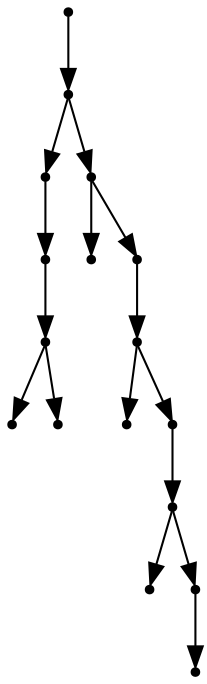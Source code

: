 digraph {
  16 [shape=point];
  15 [shape=point];
  4 [shape=point];
  3 [shape=point];
  2 [shape=point];
  0 [shape=point];
  1 [shape=point];
  14 [shape=point];
  5 [shape=point];
  13 [shape=point];
  12 [shape=point];
  6 [shape=point];
  11 [shape=point];
  10 [shape=point];
  7 [shape=point];
  9 [shape=point];
  8 [shape=point];
16 -> 15;
15 -> 4;
4 -> 3;
3 -> 2;
2 -> 0;
2 -> 1;
15 -> 14;
14 -> 5;
14 -> 13;
13 -> 12;
12 -> 6;
12 -> 11;
11 -> 10;
10 -> 7;
10 -> 9;
9 -> 8;
}
